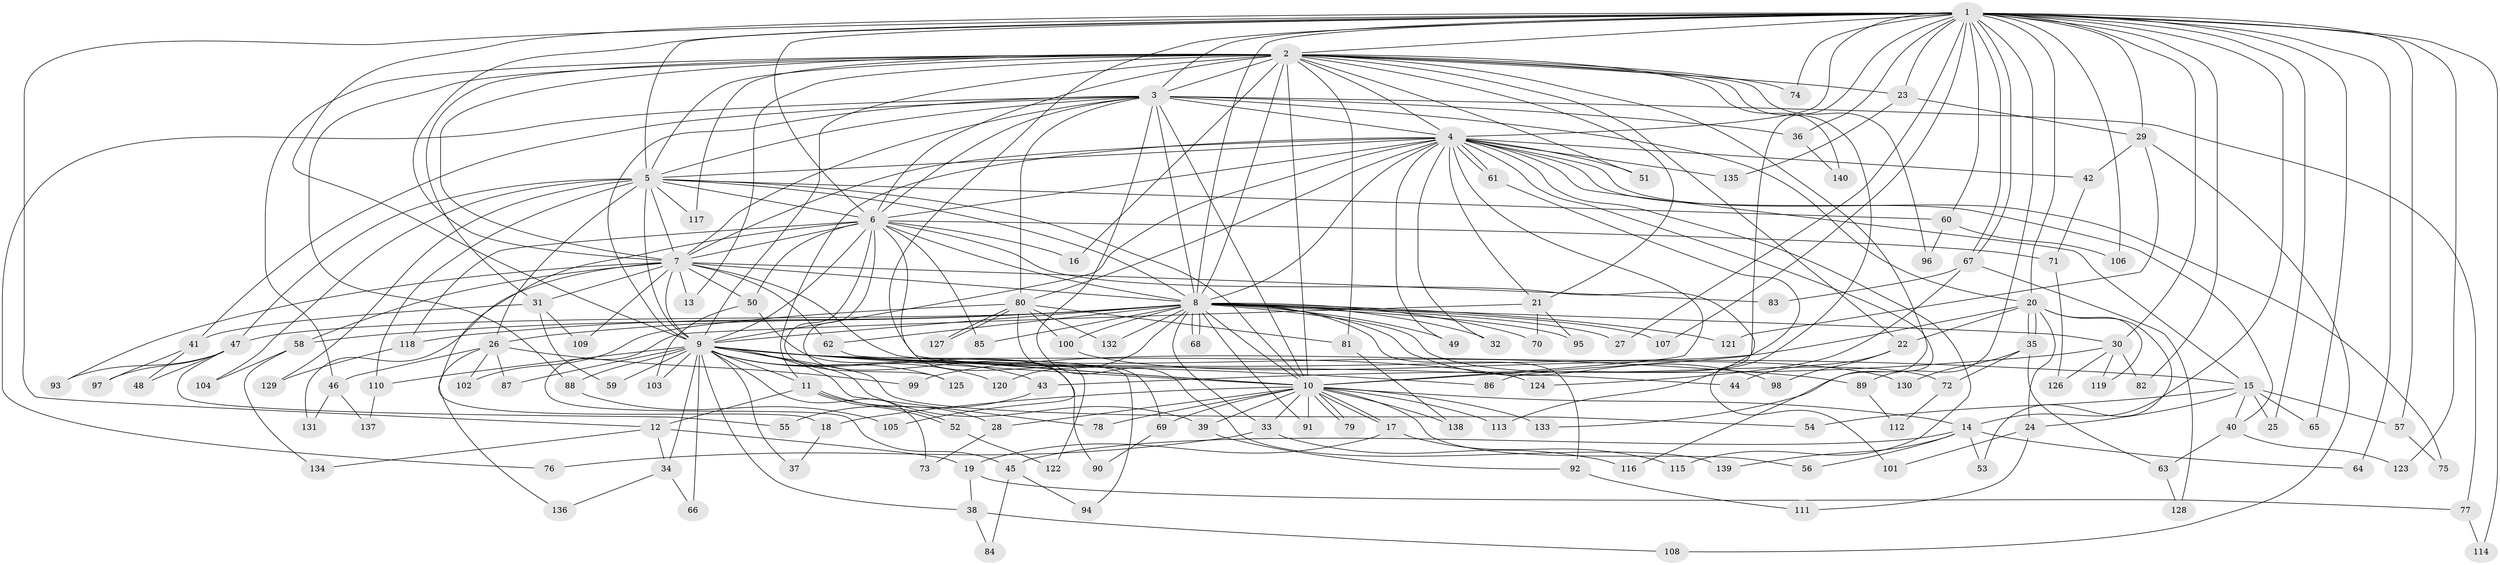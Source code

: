 // coarse degree distribution, {26: 0.01020408163265306, 20: 0.01020408163265306, 32: 0.01020408163265306, 2: 0.6020408163265306, 4: 0.09183673469387756, 1: 0.061224489795918366, 3: 0.12244897959183673, 5: 0.02040816326530612, 39: 0.01020408163265306, 8: 0.01020408163265306, 7: 0.01020408163265306, 13: 0.01020408163265306, 12: 0.01020408163265306, 6: 0.01020408163265306, 15: 0.01020408163265306}
// Generated by graph-tools (version 1.1) at 2025/49/03/04/25 21:49:20]
// undirected, 140 vertices, 305 edges
graph export_dot {
graph [start="1"]
  node [color=gray90,style=filled];
  1;
  2;
  3;
  4;
  5;
  6;
  7;
  8;
  9;
  10;
  11;
  12;
  13;
  14;
  15;
  16;
  17;
  18;
  19;
  20;
  21;
  22;
  23;
  24;
  25;
  26;
  27;
  28;
  29;
  30;
  31;
  32;
  33;
  34;
  35;
  36;
  37;
  38;
  39;
  40;
  41;
  42;
  43;
  44;
  45;
  46;
  47;
  48;
  49;
  50;
  51;
  52;
  53;
  54;
  55;
  56;
  57;
  58;
  59;
  60;
  61;
  62;
  63;
  64;
  65;
  66;
  67;
  68;
  69;
  70;
  71;
  72;
  73;
  74;
  75;
  76;
  77;
  78;
  79;
  80;
  81;
  82;
  83;
  84;
  85;
  86;
  87;
  88;
  89;
  90;
  91;
  92;
  93;
  94;
  95;
  96;
  97;
  98;
  99;
  100;
  101;
  102;
  103;
  104;
  105;
  106;
  107;
  108;
  109;
  110;
  111;
  112;
  113;
  114;
  115;
  116;
  117;
  118;
  119;
  120;
  121;
  122;
  123;
  124;
  125;
  126;
  127;
  128;
  129;
  130;
  131;
  132;
  133;
  134;
  135;
  136;
  137;
  138;
  139;
  140;
  1 -- 2;
  1 -- 3;
  1 -- 4;
  1 -- 5;
  1 -- 6;
  1 -- 7;
  1 -- 8;
  1 -- 9;
  1 -- 10;
  1 -- 12;
  1 -- 14;
  1 -- 20;
  1 -- 23;
  1 -- 25;
  1 -- 27;
  1 -- 29;
  1 -- 30;
  1 -- 36;
  1 -- 57;
  1 -- 60;
  1 -- 64;
  1 -- 65;
  1 -- 67;
  1 -- 67;
  1 -- 69;
  1 -- 74;
  1 -- 82;
  1 -- 89;
  1 -- 106;
  1 -- 107;
  1 -- 114;
  1 -- 123;
  2 -- 3;
  2 -- 4;
  2 -- 5;
  2 -- 6;
  2 -- 7;
  2 -- 8;
  2 -- 9;
  2 -- 10;
  2 -- 13;
  2 -- 16;
  2 -- 21;
  2 -- 22;
  2 -- 23;
  2 -- 31;
  2 -- 46;
  2 -- 51;
  2 -- 74;
  2 -- 81;
  2 -- 86;
  2 -- 88;
  2 -- 96;
  2 -- 117;
  2 -- 133;
  2 -- 140;
  3 -- 4;
  3 -- 5;
  3 -- 6;
  3 -- 7;
  3 -- 8;
  3 -- 9;
  3 -- 10;
  3 -- 20;
  3 -- 36;
  3 -- 41;
  3 -- 76;
  3 -- 77;
  3 -- 80;
  3 -- 139;
  4 -- 5;
  4 -- 6;
  4 -- 7;
  4 -- 8;
  4 -- 9;
  4 -- 10;
  4 -- 11;
  4 -- 15;
  4 -- 21;
  4 -- 32;
  4 -- 40;
  4 -- 42;
  4 -- 49;
  4 -- 51;
  4 -- 61;
  4 -- 61;
  4 -- 75;
  4 -- 80;
  4 -- 115;
  4 -- 116;
  4 -- 135;
  5 -- 6;
  5 -- 7;
  5 -- 8;
  5 -- 9;
  5 -- 10;
  5 -- 26;
  5 -- 47;
  5 -- 60;
  5 -- 104;
  5 -- 110;
  5 -- 117;
  5 -- 129;
  6 -- 7;
  6 -- 8;
  6 -- 9;
  6 -- 10;
  6 -- 16;
  6 -- 18;
  6 -- 50;
  6 -- 71;
  6 -- 85;
  6 -- 101;
  6 -- 105;
  6 -- 118;
  6 -- 125;
  7 -- 8;
  7 -- 9;
  7 -- 10;
  7 -- 13;
  7 -- 31;
  7 -- 50;
  7 -- 58;
  7 -- 62;
  7 -- 83;
  7 -- 93;
  7 -- 109;
  7 -- 131;
  8 -- 9;
  8 -- 10;
  8 -- 26;
  8 -- 27;
  8 -- 30;
  8 -- 32;
  8 -- 33;
  8 -- 47;
  8 -- 49;
  8 -- 58;
  8 -- 62;
  8 -- 68;
  8 -- 68;
  8 -- 70;
  8 -- 72;
  8 -- 85;
  8 -- 91;
  8 -- 92;
  8 -- 95;
  8 -- 98;
  8 -- 100;
  8 -- 107;
  8 -- 118;
  8 -- 120;
  8 -- 121;
  8 -- 132;
  9 -- 10;
  9 -- 11;
  9 -- 15;
  9 -- 34;
  9 -- 37;
  9 -- 38;
  9 -- 39;
  9 -- 43;
  9 -- 44;
  9 -- 54;
  9 -- 59;
  9 -- 66;
  9 -- 73;
  9 -- 78;
  9 -- 86;
  9 -- 87;
  9 -- 88;
  9 -- 89;
  9 -- 103;
  9 -- 110;
  9 -- 120;
  9 -- 124;
  9 -- 125;
  10 -- 14;
  10 -- 17;
  10 -- 17;
  10 -- 18;
  10 -- 28;
  10 -- 33;
  10 -- 39;
  10 -- 56;
  10 -- 69;
  10 -- 78;
  10 -- 79;
  10 -- 79;
  10 -- 91;
  10 -- 113;
  10 -- 133;
  10 -- 138;
  11 -- 12;
  11 -- 28;
  11 -- 52;
  11 -- 52;
  12 -- 19;
  12 -- 34;
  12 -- 134;
  14 -- 45;
  14 -- 53;
  14 -- 56;
  14 -- 64;
  14 -- 139;
  15 -- 24;
  15 -- 25;
  15 -- 40;
  15 -- 54;
  15 -- 57;
  15 -- 65;
  17 -- 19;
  17 -- 115;
  18 -- 37;
  19 -- 38;
  19 -- 77;
  20 -- 22;
  20 -- 24;
  20 -- 35;
  20 -- 35;
  20 -- 53;
  20 -- 99;
  20 -- 119;
  21 -- 45;
  21 -- 70;
  21 -- 95;
  22 -- 44;
  22 -- 98;
  23 -- 29;
  23 -- 135;
  24 -- 101;
  24 -- 111;
  26 -- 46;
  26 -- 87;
  26 -- 99;
  26 -- 102;
  26 -- 136;
  28 -- 73;
  29 -- 42;
  29 -- 108;
  29 -- 121;
  30 -- 43;
  30 -- 82;
  30 -- 119;
  30 -- 126;
  31 -- 41;
  31 -- 59;
  31 -- 109;
  33 -- 76;
  33 -- 116;
  34 -- 66;
  34 -- 136;
  35 -- 63;
  35 -- 72;
  35 -- 130;
  36 -- 140;
  38 -- 84;
  38 -- 108;
  39 -- 92;
  40 -- 63;
  40 -- 123;
  41 -- 48;
  41 -- 97;
  42 -- 71;
  43 -- 55;
  45 -- 84;
  45 -- 94;
  46 -- 131;
  46 -- 137;
  47 -- 48;
  47 -- 55;
  47 -- 93;
  47 -- 97;
  50 -- 90;
  50 -- 103;
  52 -- 122;
  57 -- 75;
  58 -- 104;
  58 -- 134;
  60 -- 96;
  60 -- 106;
  61 -- 113;
  62 -- 94;
  63 -- 128;
  67 -- 83;
  67 -- 124;
  67 -- 128;
  69 -- 90;
  71 -- 126;
  72 -- 112;
  77 -- 114;
  80 -- 81;
  80 -- 100;
  80 -- 102;
  80 -- 122;
  80 -- 127;
  80 -- 127;
  80 -- 132;
  81 -- 138;
  88 -- 105;
  89 -- 112;
  92 -- 111;
  100 -- 130;
  110 -- 137;
  118 -- 129;
}

